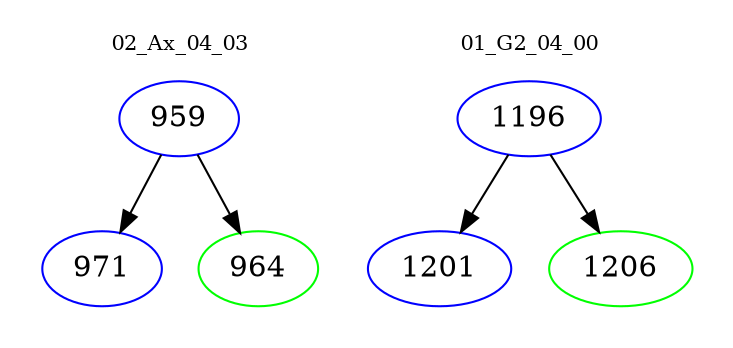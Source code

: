 digraph{
subgraph cluster_0 {
color = white
label = "02_Ax_04_03";
fontsize=10;
T0_959 [label="959", color="blue"]
T0_959 -> T0_971 [color="black"]
T0_971 [label="971", color="blue"]
T0_959 -> T0_964 [color="black"]
T0_964 [label="964", color="green"]
}
subgraph cluster_1 {
color = white
label = "01_G2_04_00";
fontsize=10;
T1_1196 [label="1196", color="blue"]
T1_1196 -> T1_1201 [color="black"]
T1_1201 [label="1201", color="blue"]
T1_1196 -> T1_1206 [color="black"]
T1_1206 [label="1206", color="green"]
}
}
